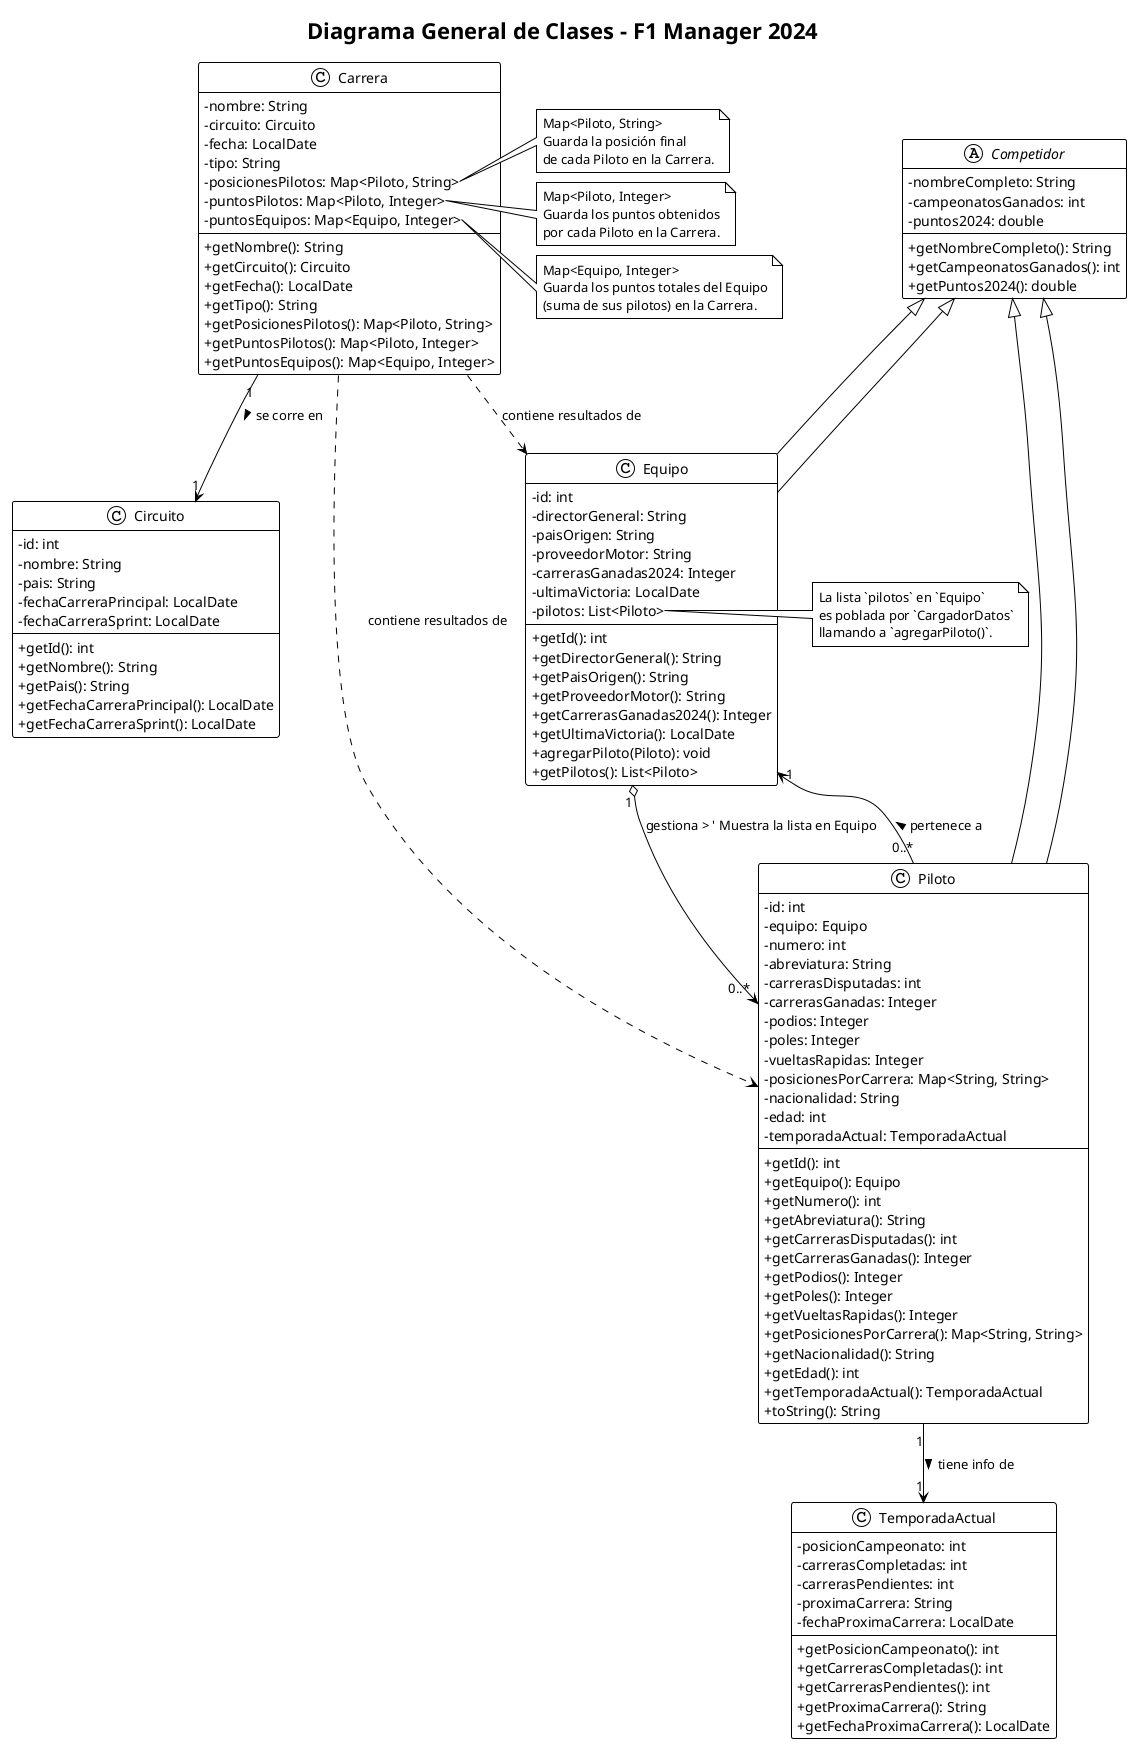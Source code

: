 @startuml
!theme plain
skinparam classAttributeIconSize 0
hide empty members

title Diagrama General de Clases - F1 Manager 2024

' --- Clase Base ---
abstract class Competidor {
  -nombreCompleto: String
  -campeonatosGanados: int
  -puntos2024: double
  --
  +getNombreCompleto(): String
  +getCampeonatosGanados(): int
  +getPuntos2024(): double
}

' --- Equipo ---
class Equipo extends Competidor {
  -id: int
  -directorGeneral: String
  -paisOrigen: String
  -proveedorMotor: String
  -carrerasGanadas2024: Integer
  -ultimaVictoria: LocalDate
  -pilotos: List<Piloto>
  --
  +getId(): int
  +getDirectorGeneral(): String
  +getPaisOrigen(): String
  +getProveedorMotor(): String
  +getCarrerasGanadas2024(): Integer
  +getUltimaVictoria(): LocalDate
  +agregarPiloto(Piloto): void
  +getPilotos(): List<Piloto>
}

' --- Piloto ---
class Piloto extends Competidor {
  -id: int
  -equipo: Equipo
  -numero: int
  -abreviatura: String
  -carrerasDisputadas: int
  -carrerasGanadas: Integer
  -podios: Integer
  -poles: Integer
  -vueltasRapidas: Integer
  -posicionesPorCarrera: Map<String, String>
  -nacionalidad: String
  -edad: int
  -temporadaActual: TemporadaActual
  --
  +getId(): int
  +getEquipo(): Equipo
  +getNumero(): int
  +getAbreviatura(): String
  +getCarrerasDisputadas(): int
  +getCarrerasGanadas(): Integer
  +getPodios(): Integer
  +getPoles(): Integer
  +getVueltasRapidas(): Integer
  +getPosicionesPorCarrera(): Map<String, String>
  +getNacionalidad(): String
  +getEdad(): int
  +getTemporadaActual(): TemporadaActual
  +toString(): String
}

' --- Temporada Actual ---
class TemporadaActual {
  -posicionCampeonato: int
  -carrerasCompletadas: int
  -carrerasPendientes: int
  -proximaCarrera: String
  -fechaProximaCarrera: LocalDate
  --
  +getPosicionCampeonato(): int
  +getCarrerasCompletadas(): int
  +getCarrerasPendientes(): int
  +getProximaCarrera(): String
  +getFechaProximaCarrera(): LocalDate
}

' --- Circuito ---
class Circuito {
  -id: int
  -nombre: String
  -pais: String
  -fechaCarreraPrincipal: LocalDate
  -fechaCarreraSprint: LocalDate
  --
  +getId(): int
  +getNombre(): String
  +getPais(): String
  +getFechaCarreraPrincipal(): LocalDate
  +getFechaCarreraSprint(): LocalDate
}

' --- Carrera ---
class Carrera {
  -nombre: String
  -circuito: Circuito
  -fecha: LocalDate
  -tipo: String
  -posicionesPilotos: Map<Piloto, String>
  -puntosPilotos: Map<Piloto, Integer>
  -puntosEquipos: Map<Equipo, Integer>
  --
  +getNombre(): String
  +getCircuito(): Circuito
  +getFecha(): LocalDate
  +getTipo(): String
  +getPosicionesPilotos(): Map<Piloto, String>
  +getPuntosPilotos(): Map<Piloto, Integer>
  +getPuntosEquipos(): Map<Equipo, Integer>
}

' --- Relaciones ---
Competidor <|-- Equipo
Competidor <|-- Piloto

Piloto "0..*" --> "1" Equipo : pertenece a >
Equipo "1" o--> "0..*" Piloto : gestiona > ' Muestra la lista en Equipo

Piloto "1" --> "1" TemporadaActual : tiene info de >

Carrera "1" --> "1" Circuito : se corre en >

' Relaciones de Carrera con resultados (usando dependencia/asociación simple)
Carrera ..> Piloto : contiene resultados de
Carrera ..> Equipo : contiene resultados de


' --- Notas Adicionales ---
note right of Equipo::pilotos
  La lista `pilotos` en `Equipo`
  es poblada por `CargadorDatos`
  llamando a `agregarPiloto()`.
end note

note right of Carrera::posicionesPilotos
  Map<Piloto, String>
  Guarda la posición final
  de cada Piloto en la Carrera.
end note
note right of Carrera::puntosPilotos
  Map<Piloto, Integer>
  Guarda los puntos obtenidos
  por cada Piloto en la Carrera.
end note
note right of Carrera::puntosEquipos
  Map<Equipo, Integer>
  Guarda los puntos totales del Equipo
  (suma de sus pilotos) en la Carrera.
end note


@enduml